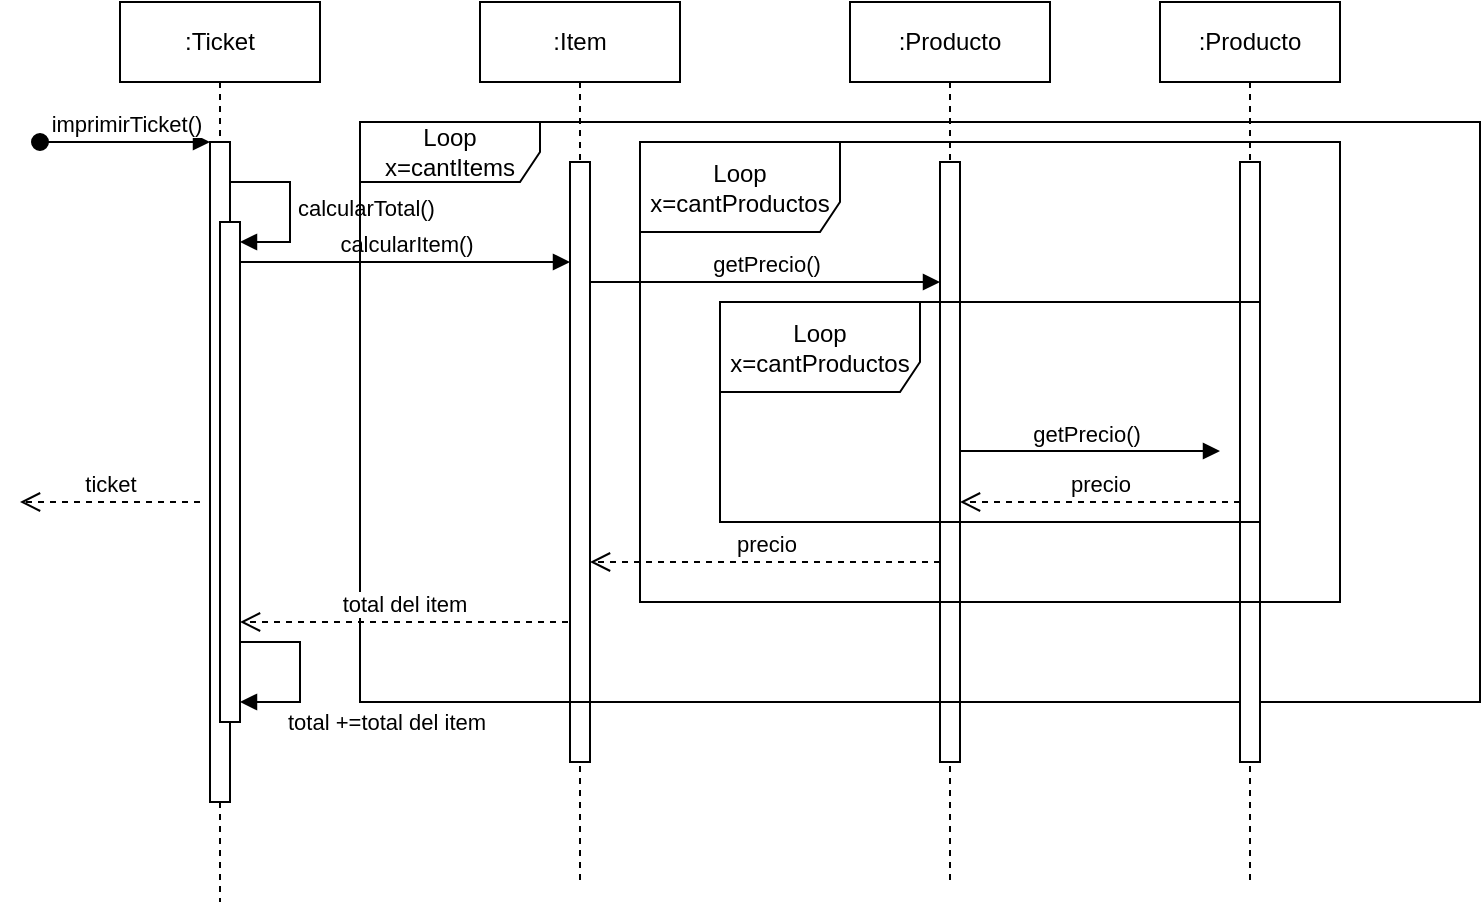 <mxfile version="22.0.4" type="device">
  <diagram name="Page-1" id="2YBvvXClWsGukQMizWep">
    <mxGraphModel dx="1730" dy="430" grid="1" gridSize="10" guides="1" tooltips="1" connect="1" arrows="1" fold="1" page="1" pageScale="1" pageWidth="850" pageHeight="1100" math="0" shadow="0">
      <root>
        <mxCell id="0" />
        <mxCell id="1" parent="0" />
        <mxCell id="aM9ryv3xv72pqoxQDRHE-1" value=":Ticket" style="shape=umlLifeline;perimeter=lifelinePerimeter;whiteSpace=wrap;html=1;container=0;dropTarget=0;collapsible=0;recursiveResize=0;outlineConnect=0;portConstraint=eastwest;newEdgeStyle={&quot;edgeStyle&quot;:&quot;elbowEdgeStyle&quot;,&quot;elbow&quot;:&quot;vertical&quot;,&quot;curved&quot;:0,&quot;rounded&quot;:0};" parent="1" vertex="1">
          <mxGeometry x="10" y="40" width="100" height="450" as="geometry" />
        </mxCell>
        <mxCell id="aM9ryv3xv72pqoxQDRHE-2" value="" style="html=1;points=[];perimeter=orthogonalPerimeter;outlineConnect=0;targetShapes=umlLifeline;portConstraint=eastwest;newEdgeStyle={&quot;edgeStyle&quot;:&quot;elbowEdgeStyle&quot;,&quot;elbow&quot;:&quot;vertical&quot;,&quot;curved&quot;:0,&quot;rounded&quot;:0};" parent="aM9ryv3xv72pqoxQDRHE-1" vertex="1">
          <mxGeometry x="45" y="70" width="10" height="330" as="geometry" />
        </mxCell>
        <mxCell id="aM9ryv3xv72pqoxQDRHE-3" value="imprimirTicket()" style="html=1;verticalAlign=bottom;startArrow=oval;endArrow=block;startSize=8;edgeStyle=elbowEdgeStyle;elbow=vertical;curved=0;rounded=0;" parent="aM9ryv3xv72pqoxQDRHE-1" target="aM9ryv3xv72pqoxQDRHE-2" edge="1">
          <mxGeometry relative="1" as="geometry">
            <mxPoint x="-40" y="70" as="sourcePoint" />
          </mxGeometry>
        </mxCell>
        <mxCell id="dZXIWI405Cnp3bDLxv9C-15" value="calcularTotal()" style="html=1;align=left;spacingLeft=2;endArrow=block;rounded=0;edgeStyle=orthogonalEdgeStyle;curved=0;rounded=0;" parent="aM9ryv3xv72pqoxQDRHE-1" target="dZXIWI405Cnp3bDLxv9C-14" edge="1">
          <mxGeometry relative="1" as="geometry">
            <mxPoint x="55" y="90" as="sourcePoint" />
            <Array as="points">
              <mxPoint x="85" y="120" />
            </Array>
          </mxGeometry>
        </mxCell>
        <mxCell id="dZXIWI405Cnp3bDLxv9C-14" value="" style="html=1;points=[[0,0,0,0,5],[0,1,0,0,-5],[1,0,0,0,5],[1,1,0,0,-5]];perimeter=orthogonalPerimeter;outlineConnect=0;targetShapes=umlLifeline;portConstraint=eastwest;newEdgeStyle={&quot;curved&quot;:0,&quot;rounded&quot;:0};" parent="aM9ryv3xv72pqoxQDRHE-1" vertex="1">
          <mxGeometry x="50" y="110" width="10" height="250" as="geometry" />
        </mxCell>
        <mxCell id="aM9ryv3xv72pqoxQDRHE-5" value=":Item" style="shape=umlLifeline;perimeter=lifelinePerimeter;whiteSpace=wrap;html=1;container=0;dropTarget=0;collapsible=0;recursiveResize=0;outlineConnect=0;portConstraint=eastwest;newEdgeStyle={&quot;edgeStyle&quot;:&quot;elbowEdgeStyle&quot;,&quot;elbow&quot;:&quot;vertical&quot;,&quot;curved&quot;:0,&quot;rounded&quot;:0};" parent="1" vertex="1">
          <mxGeometry x="190" y="40" width="100" height="440" as="geometry" />
        </mxCell>
        <mxCell id="aM9ryv3xv72pqoxQDRHE-6" value="" style="html=1;points=[];perimeter=orthogonalPerimeter;outlineConnect=0;targetShapes=umlLifeline;portConstraint=eastwest;newEdgeStyle={&quot;edgeStyle&quot;:&quot;elbowEdgeStyle&quot;,&quot;elbow&quot;:&quot;vertical&quot;,&quot;curved&quot;:0,&quot;rounded&quot;:0};" parent="aM9ryv3xv72pqoxQDRHE-5" vertex="1">
          <mxGeometry x="45" y="80" width="10" height="300" as="geometry" />
        </mxCell>
        <mxCell id="aM9ryv3xv72pqoxQDRHE-8" value="ticket" style="html=1;verticalAlign=bottom;endArrow=open;dashed=1;endSize=8;edgeStyle=elbowEdgeStyle;elbow=vertical;curved=0;rounded=0;" parent="1" edge="1">
          <mxGeometry relative="1" as="geometry">
            <mxPoint x="-40" y="290" as="targetPoint" />
            <Array as="points">
              <mxPoint x="-25" y="290" />
            </Array>
            <mxPoint x="50" y="290" as="sourcePoint" />
          </mxGeometry>
        </mxCell>
        <mxCell id="dZXIWI405Cnp3bDLxv9C-1" value=":Producto" style="shape=umlLifeline;perimeter=lifelinePerimeter;whiteSpace=wrap;html=1;container=0;dropTarget=0;collapsible=0;recursiveResize=0;outlineConnect=0;portConstraint=eastwest;newEdgeStyle={&quot;edgeStyle&quot;:&quot;elbowEdgeStyle&quot;,&quot;elbow&quot;:&quot;vertical&quot;,&quot;curved&quot;:0,&quot;rounded&quot;:0};" parent="1" vertex="1">
          <mxGeometry x="375" y="40" width="100" height="440" as="geometry" />
        </mxCell>
        <mxCell id="dZXIWI405Cnp3bDLxv9C-2" value="" style="html=1;points=[];perimeter=orthogonalPerimeter;outlineConnect=0;targetShapes=umlLifeline;portConstraint=eastwest;newEdgeStyle={&quot;edgeStyle&quot;:&quot;elbowEdgeStyle&quot;,&quot;elbow&quot;:&quot;vertical&quot;,&quot;curved&quot;:0,&quot;rounded&quot;:0};" parent="dZXIWI405Cnp3bDLxv9C-1" vertex="1">
          <mxGeometry x="45" y="80" width="10" height="300" as="geometry" />
        </mxCell>
        <mxCell id="dZXIWI405Cnp3bDLxv9C-8" value="calcularItem()" style="html=1;verticalAlign=bottom;endArrow=block;edgeStyle=elbowEdgeStyle;elbow=vertical;curved=0;rounded=0;" parent="1" target="aM9ryv3xv72pqoxQDRHE-6" edge="1">
          <mxGeometry relative="1" as="geometry">
            <mxPoint x="70" y="170" as="sourcePoint" />
            <Array as="points">
              <mxPoint x="155" y="170" />
            </Array>
            <mxPoint x="230" y="170" as="targetPoint" />
          </mxGeometry>
        </mxCell>
        <mxCell id="dZXIWI405Cnp3bDLxv9C-9" value="Loop&lt;br&gt;x=cantItems" style="shape=umlFrame;whiteSpace=wrap;html=1;pointerEvents=0;width=90;height=30;" parent="1" vertex="1">
          <mxGeometry x="130" y="100" width="560" height="290" as="geometry" />
        </mxCell>
        <mxCell id="dZXIWI405Cnp3bDLxv9C-18" value="getPrecio()" style="html=1;verticalAlign=bottom;endArrow=block;edgeStyle=elbowEdgeStyle;elbow=vertical;curved=0;rounded=0;" parent="1" source="aM9ryv3xv72pqoxQDRHE-6" target="dZXIWI405Cnp3bDLxv9C-2" edge="1">
          <mxGeometry relative="1" as="geometry">
            <mxPoint x="270" y="180" as="sourcePoint" />
            <Array as="points">
              <mxPoint x="325" y="180" />
            </Array>
            <mxPoint x="370" y="180" as="targetPoint" />
          </mxGeometry>
        </mxCell>
        <mxCell id="dZXIWI405Cnp3bDLxv9C-19" value="precio" style="html=1;verticalAlign=bottom;endArrow=open;dashed=1;endSize=8;edgeStyle=elbowEdgeStyle;elbow=horizontal;curved=0;rounded=0;" parent="1" edge="1" source="dZXIWI405Cnp3bDLxv9C-2">
          <mxGeometry relative="1" as="geometry">
            <mxPoint x="245" y="320" as="targetPoint" />
            <Array as="points">
              <mxPoint x="325" y="320" />
            </Array>
            <mxPoint x="400" y="320" as="sourcePoint" />
          </mxGeometry>
        </mxCell>
        <mxCell id="dZXIWI405Cnp3bDLxv9C-24" value="total del item" style="html=1;verticalAlign=bottom;endArrow=open;dashed=1;endSize=8;edgeStyle=elbowEdgeStyle;elbow=vertical;curved=0;rounded=0;" parent="1" edge="1">
          <mxGeometry relative="1" as="geometry">
            <mxPoint x="70" y="350" as="targetPoint" />
            <Array as="points">
              <mxPoint x="159" y="350" />
            </Array>
            <mxPoint x="234" y="350" as="sourcePoint" />
          </mxGeometry>
        </mxCell>
        <mxCell id="dZXIWI405Cnp3bDLxv9C-28" value="total +=total del item" style="html=1;align=left;spacingLeft=2;endArrow=block;rounded=0;edgeStyle=orthogonalEdgeStyle;curved=0;rounded=0;" parent="1" edge="1">
          <mxGeometry x="0.556" y="10" relative="1" as="geometry">
            <mxPoint x="70" y="360" as="sourcePoint" />
            <Array as="points">
              <mxPoint x="100" y="360" />
              <mxPoint x="100" y="390" />
            </Array>
            <mxPoint x="70" y="390" as="targetPoint" />
            <mxPoint as="offset" />
          </mxGeometry>
        </mxCell>
        <mxCell id="v-nKpUS1Ge8aMl-qVJkL-2" value=":Producto" style="shape=umlLifeline;perimeter=lifelinePerimeter;whiteSpace=wrap;html=1;container=0;dropTarget=0;collapsible=0;recursiveResize=0;outlineConnect=0;portConstraint=eastwest;newEdgeStyle={&quot;edgeStyle&quot;:&quot;elbowEdgeStyle&quot;,&quot;elbow&quot;:&quot;vertical&quot;,&quot;curved&quot;:0,&quot;rounded&quot;:0};" vertex="1" parent="1">
          <mxGeometry x="530" y="40" width="90" height="440" as="geometry" />
        </mxCell>
        <mxCell id="v-nKpUS1Ge8aMl-qVJkL-3" value="" style="html=1;points=[];perimeter=orthogonalPerimeter;outlineConnect=0;targetShapes=umlLifeline;portConstraint=eastwest;newEdgeStyle={&quot;edgeStyle&quot;:&quot;elbowEdgeStyle&quot;,&quot;elbow&quot;:&quot;vertical&quot;,&quot;curved&quot;:0,&quot;rounded&quot;:0};" vertex="1" parent="v-nKpUS1Ge8aMl-qVJkL-2">
          <mxGeometry x="40" y="80" width="10" height="300" as="geometry" />
        </mxCell>
        <mxCell id="v-nKpUS1Ge8aMl-qVJkL-4" value="Loop&lt;br&gt;x=cantProductos" style="shape=umlFrame;whiteSpace=wrap;html=1;pointerEvents=0;width=100;height=45;" vertex="1" parent="1">
          <mxGeometry x="270" y="110" width="350" height="230" as="geometry" />
        </mxCell>
        <mxCell id="v-nKpUS1Ge8aMl-qVJkL-5" value="getPrecio()" style="html=1;verticalAlign=bottom;endArrow=block;edgeStyle=elbowEdgeStyle;elbow=vertical;curved=0;rounded=0;" edge="1" parent="1">
          <mxGeometry relative="1" as="geometry">
            <mxPoint x="430" y="270" as="sourcePoint" />
            <Array as="points">
              <mxPoint x="495" y="264.5" />
            </Array>
            <mxPoint x="560" y="265" as="targetPoint" />
          </mxGeometry>
        </mxCell>
        <mxCell id="v-nKpUS1Ge8aMl-qVJkL-6" value="precio" style="html=1;verticalAlign=bottom;endArrow=open;dashed=1;endSize=8;edgeStyle=elbowEdgeStyle;elbow=horizontal;curved=0;rounded=0;" edge="1" parent="1" source="v-nKpUS1Ge8aMl-qVJkL-3">
          <mxGeometry relative="1" as="geometry">
            <mxPoint x="430" y="290" as="targetPoint" />
            <Array as="points">
              <mxPoint x="495" y="290" />
            </Array>
            <mxPoint x="555" y="290" as="sourcePoint" />
          </mxGeometry>
        </mxCell>
        <mxCell id="v-nKpUS1Ge8aMl-qVJkL-7" value="Loop&lt;br&gt;x=cantProductos" style="shape=umlFrame;whiteSpace=wrap;html=1;pointerEvents=0;width=100;height=45;" vertex="1" parent="1">
          <mxGeometry x="310" y="190" width="270" height="110" as="geometry" />
        </mxCell>
      </root>
    </mxGraphModel>
  </diagram>
</mxfile>
